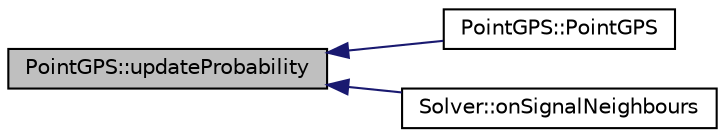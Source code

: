 digraph "PointGPS::updateProbability"
{
 // INTERACTIVE_SVG=YES
  bgcolor="transparent";
  edge [fontname="Helvetica",fontsize="10",labelfontname="Helvetica",labelfontsize="10"];
  node [fontname="Helvetica",fontsize="10",shape=record];
  rankdir="LR";
  Node1 [label="PointGPS::updateProbability",height=0.2,width=0.4,color="black", fillcolor="grey75", style="filled", fontcolor="black"];
  Node1 -> Node2 [dir="back",color="midnightblue",fontsize="10",style="solid",fontname="Helvetica"];
  Node2 [label="PointGPS::PointGPS",height=0.2,width=0.4,color="black",URL="$class_point_g_p_s.html#ac547767bd05e353a545ceb4f4ac7d3c3",tooltip="PointGPS constructor Create a new Point GPS. "];
  Node1 -> Node3 [dir="back",color="midnightblue",fontsize="10",style="solid",fontname="Helvetica"];
  Node3 [label="Solver::onSignalNeighbours",height=0.2,width=0.4,color="black",URL="$class_solver.html#a2abdc34ec29d4301a7219375f6e5ec84"];
}
